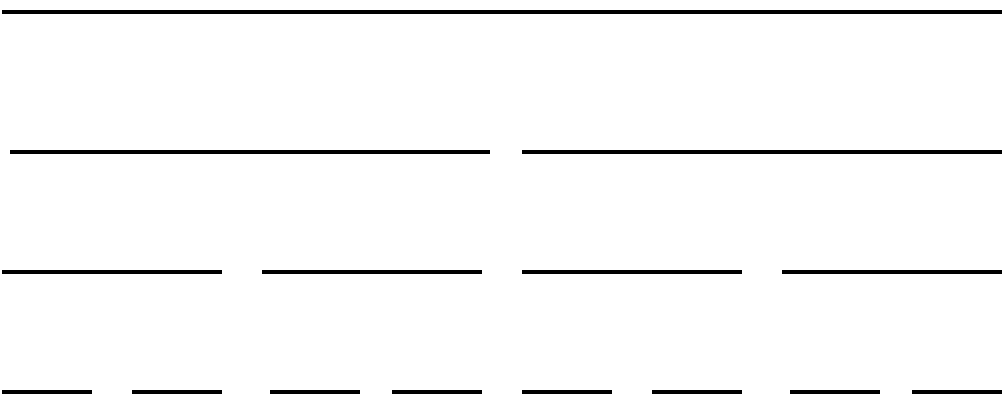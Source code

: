 <mxfile version="14.4.9" type="github"><diagram id="J_Lotsp_mXPnXYWjkfIi" name="第 1 页"><mxGraphModel dx="946" dy="621" grid="1" gridSize="10" guides="1" tooltips="1" connect="1" arrows="1" fold="1" page="1" pageScale="1" pageWidth="827" pageHeight="1169" math="0" shadow="0"><root><mxCell id="0"/><mxCell id="1" parent="0"/><mxCell id="pTZEtxKPvUyGVxp6CDPN-6" value="" style="line;strokeWidth=2;html=1;" vertex="1" parent="1"><mxGeometry x="170" y="170" width="500" height="10" as="geometry"/></mxCell><mxCell id="pTZEtxKPvUyGVxp6CDPN-7" value="" style="line;strokeWidth=2;html=1;" vertex="1" parent="1"><mxGeometry x="174" y="240" width="240" height="10" as="geometry"/></mxCell><mxCell id="pTZEtxKPvUyGVxp6CDPN-8" value="" style="line;strokeWidth=2;html=1;" vertex="1" parent="1"><mxGeometry x="430" y="240" width="240" height="10" as="geometry"/></mxCell><mxCell id="pTZEtxKPvUyGVxp6CDPN-9" value="" style="line;strokeWidth=2;html=1;" vertex="1" parent="1"><mxGeometry x="170" y="300" width="110" height="10" as="geometry"/></mxCell><mxCell id="pTZEtxKPvUyGVxp6CDPN-13" value="" style="line;strokeWidth=2;html=1;" vertex="1" parent="1"><mxGeometry x="300" y="300" width="110" height="10" as="geometry"/></mxCell><mxCell id="pTZEtxKPvUyGVxp6CDPN-14" value="" style="line;strokeWidth=2;html=1;" vertex="1" parent="1"><mxGeometry x="430" y="300" width="110" height="10" as="geometry"/></mxCell><mxCell id="pTZEtxKPvUyGVxp6CDPN-15" value="" style="line;strokeWidth=2;html=1;" vertex="1" parent="1"><mxGeometry x="560" y="300" width="110" height="10" as="geometry"/></mxCell><mxCell id="pTZEtxKPvUyGVxp6CDPN-16" value="" style="line;strokeWidth=2;html=1;" vertex="1" parent="1"><mxGeometry x="170" y="360" width="45" height="10" as="geometry"/></mxCell><mxCell id="pTZEtxKPvUyGVxp6CDPN-18" value="" style="line;strokeWidth=2;html=1;" vertex="1" parent="1"><mxGeometry x="235" y="360" width="45" height="10" as="geometry"/></mxCell><mxCell id="pTZEtxKPvUyGVxp6CDPN-19" value="" style="line;strokeWidth=2;html=1;" vertex="1" parent="1"><mxGeometry x="304" y="360" width="45" height="10" as="geometry"/></mxCell><mxCell id="pTZEtxKPvUyGVxp6CDPN-20" value="" style="line;strokeWidth=2;html=1;" vertex="1" parent="1"><mxGeometry x="365" y="360" width="45" height="10" as="geometry"/></mxCell><mxCell id="pTZEtxKPvUyGVxp6CDPN-24" value="" style="line;strokeWidth=2;html=1;" vertex="1" parent="1"><mxGeometry x="430" y="360" width="45" height="10" as="geometry"/></mxCell><mxCell id="pTZEtxKPvUyGVxp6CDPN-25" value="" style="line;strokeWidth=2;html=1;" vertex="1" parent="1"><mxGeometry x="495" y="360" width="45" height="10" as="geometry"/></mxCell><mxCell id="pTZEtxKPvUyGVxp6CDPN-26" value="" style="line;strokeWidth=2;html=1;" vertex="1" parent="1"><mxGeometry x="564" y="360" width="45" height="10" as="geometry"/></mxCell><mxCell id="pTZEtxKPvUyGVxp6CDPN-27" value="" style="line;strokeWidth=2;html=1;" vertex="1" parent="1"><mxGeometry x="625" y="360" width="45" height="10" as="geometry"/></mxCell></root></mxGraphModel></diagram></mxfile>